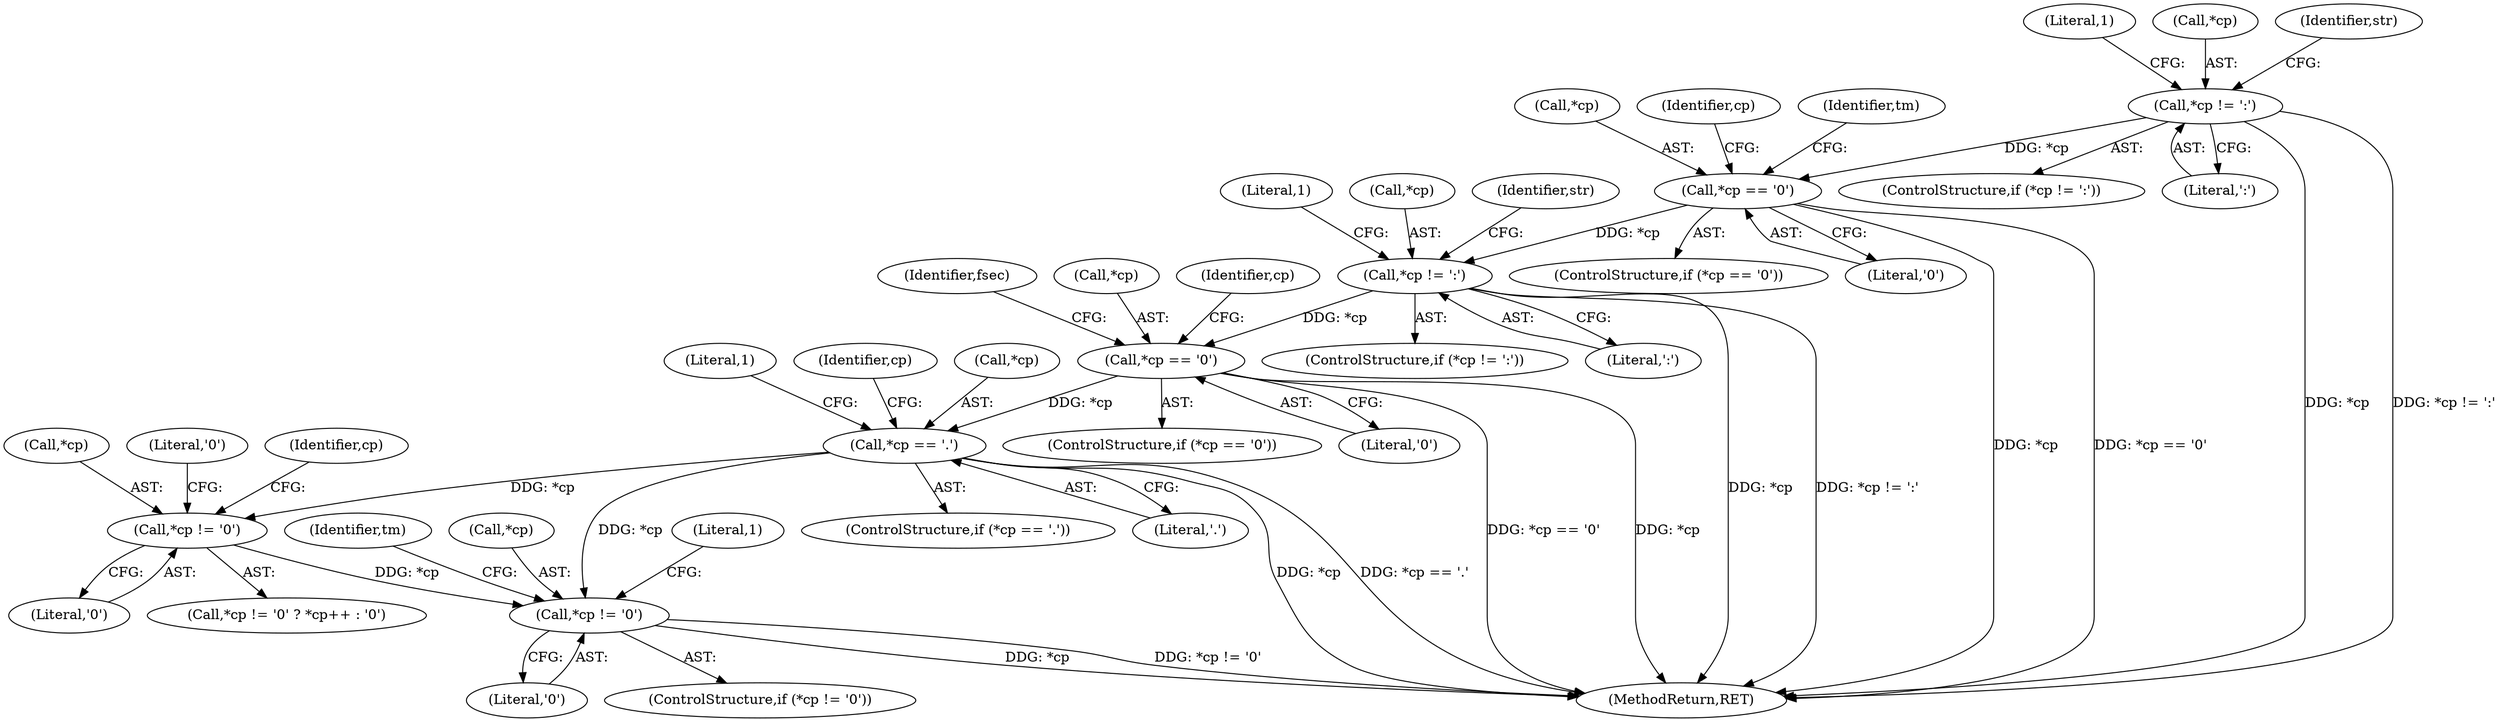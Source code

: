 digraph "0_postgres_4318daecc959886d001a6e79c6ea853e8b1dfb4b_1@pointer" {
"1000219" [label="(Call,*cp != '\0')"];
"1000196" [label="(Call,*cp == '.')"];
"1000186" [label="(Call,*cp == '\0')"];
"1000162" [label="(Call,*cp != ':')"];
"1000146" [label="(Call,*cp == '\0')"];
"1000124" [label="(Call,*cp != ':')"];
"1000241" [label="(Call,*cp != '\0')"];
"1000226" [label="(Literal,'0')"];
"1000186" [label="(Call,*cp == '\0')"];
"1000222" [label="(Literal,'\0')"];
"1000162" [label="(Call,*cp != ':')"];
"1000161" [label="(ControlStructure,if (*cp != ':'))"];
"1000251" [label="(Literal,1)"];
"1000247" [label="(Literal,1)"];
"1000244" [label="(Literal,'\0')"];
"1000153" [label="(Identifier,tm)"];
"1000241" [label="(Call,*cp != '\0')"];
"1000130" [label="(Literal,1)"];
"1000256" [label="(Identifier,tm)"];
"1000204" [label="(Identifier,cp)"];
"1000165" [label="(Literal,':')"];
"1000292" [label="(MethodReturn,RET)"];
"1000185" [label="(ControlStructure,if (*cp == '\0'))"];
"1000125" [label="(Call,*cp)"];
"1000225" [label="(Identifier,cp)"];
"1000197" [label="(Call,*cp)"];
"1000220" [label="(Call,*cp)"];
"1000189" [label="(Literal,'\0')"];
"1000198" [label="(Identifier,cp)"];
"1000147" [label="(Call,*cp)"];
"1000195" [label="(ControlStructure,if (*cp == '.'))"];
"1000192" [label="(Identifier,fsec)"];
"1000145" [label="(ControlStructure,if (*cp == '\0'))"];
"1000242" [label="(Call,*cp)"];
"1000199" [label="(Literal,'.')"];
"1000196" [label="(Call,*cp == '.')"];
"1000149" [label="(Literal,'\0')"];
"1000123" [label="(ControlStructure,if (*cp != ':'))"];
"1000187" [label="(Call,*cp)"];
"1000124" [label="(Call,*cp != ':')"];
"1000240" [label="(ControlStructure,if (*cp != '\0'))"];
"1000127" [label="(Literal,':')"];
"1000168" [label="(Literal,1)"];
"1000219" [label="(Call,*cp != '\0')"];
"1000146" [label="(Call,*cp == '\0')"];
"1000163" [label="(Call,*cp)"];
"1000218" [label="(Call,*cp != '\0' ? *cp++ : '0')"];
"1000132" [label="(Identifier,str)"];
"1000164" [label="(Identifier,cp)"];
"1000172" [label="(Identifier,str)"];
"1000219" -> "1000218"  [label="AST: "];
"1000219" -> "1000222"  [label="CFG: "];
"1000220" -> "1000219"  [label="AST: "];
"1000222" -> "1000219"  [label="AST: "];
"1000225" -> "1000219"  [label="CFG: "];
"1000226" -> "1000219"  [label="CFG: "];
"1000196" -> "1000219"  [label="DDG: *cp"];
"1000219" -> "1000241"  [label="DDG: *cp"];
"1000196" -> "1000195"  [label="AST: "];
"1000196" -> "1000199"  [label="CFG: "];
"1000197" -> "1000196"  [label="AST: "];
"1000199" -> "1000196"  [label="AST: "];
"1000204" -> "1000196"  [label="CFG: "];
"1000251" -> "1000196"  [label="CFG: "];
"1000196" -> "1000292"  [label="DDG: *cp"];
"1000196" -> "1000292"  [label="DDG: *cp == '.'"];
"1000186" -> "1000196"  [label="DDG: *cp"];
"1000196" -> "1000241"  [label="DDG: *cp"];
"1000186" -> "1000185"  [label="AST: "];
"1000186" -> "1000189"  [label="CFG: "];
"1000187" -> "1000186"  [label="AST: "];
"1000189" -> "1000186"  [label="AST: "];
"1000192" -> "1000186"  [label="CFG: "];
"1000198" -> "1000186"  [label="CFG: "];
"1000186" -> "1000292"  [label="DDG: *cp == '\0'"];
"1000186" -> "1000292"  [label="DDG: *cp"];
"1000162" -> "1000186"  [label="DDG: *cp"];
"1000162" -> "1000161"  [label="AST: "];
"1000162" -> "1000165"  [label="CFG: "];
"1000163" -> "1000162"  [label="AST: "];
"1000165" -> "1000162"  [label="AST: "];
"1000168" -> "1000162"  [label="CFG: "];
"1000172" -> "1000162"  [label="CFG: "];
"1000162" -> "1000292"  [label="DDG: *cp"];
"1000162" -> "1000292"  [label="DDG: *cp != ':'"];
"1000146" -> "1000162"  [label="DDG: *cp"];
"1000146" -> "1000145"  [label="AST: "];
"1000146" -> "1000149"  [label="CFG: "];
"1000147" -> "1000146"  [label="AST: "];
"1000149" -> "1000146"  [label="AST: "];
"1000153" -> "1000146"  [label="CFG: "];
"1000164" -> "1000146"  [label="CFG: "];
"1000146" -> "1000292"  [label="DDG: *cp == '\0'"];
"1000146" -> "1000292"  [label="DDG: *cp"];
"1000124" -> "1000146"  [label="DDG: *cp"];
"1000124" -> "1000123"  [label="AST: "];
"1000124" -> "1000127"  [label="CFG: "];
"1000125" -> "1000124"  [label="AST: "];
"1000127" -> "1000124"  [label="AST: "];
"1000130" -> "1000124"  [label="CFG: "];
"1000132" -> "1000124"  [label="CFG: "];
"1000124" -> "1000292"  [label="DDG: *cp"];
"1000124" -> "1000292"  [label="DDG: *cp != ':'"];
"1000241" -> "1000240"  [label="AST: "];
"1000241" -> "1000244"  [label="CFG: "];
"1000242" -> "1000241"  [label="AST: "];
"1000244" -> "1000241"  [label="AST: "];
"1000247" -> "1000241"  [label="CFG: "];
"1000256" -> "1000241"  [label="CFG: "];
"1000241" -> "1000292"  [label="DDG: *cp"];
"1000241" -> "1000292"  [label="DDG: *cp != '\0'"];
}
